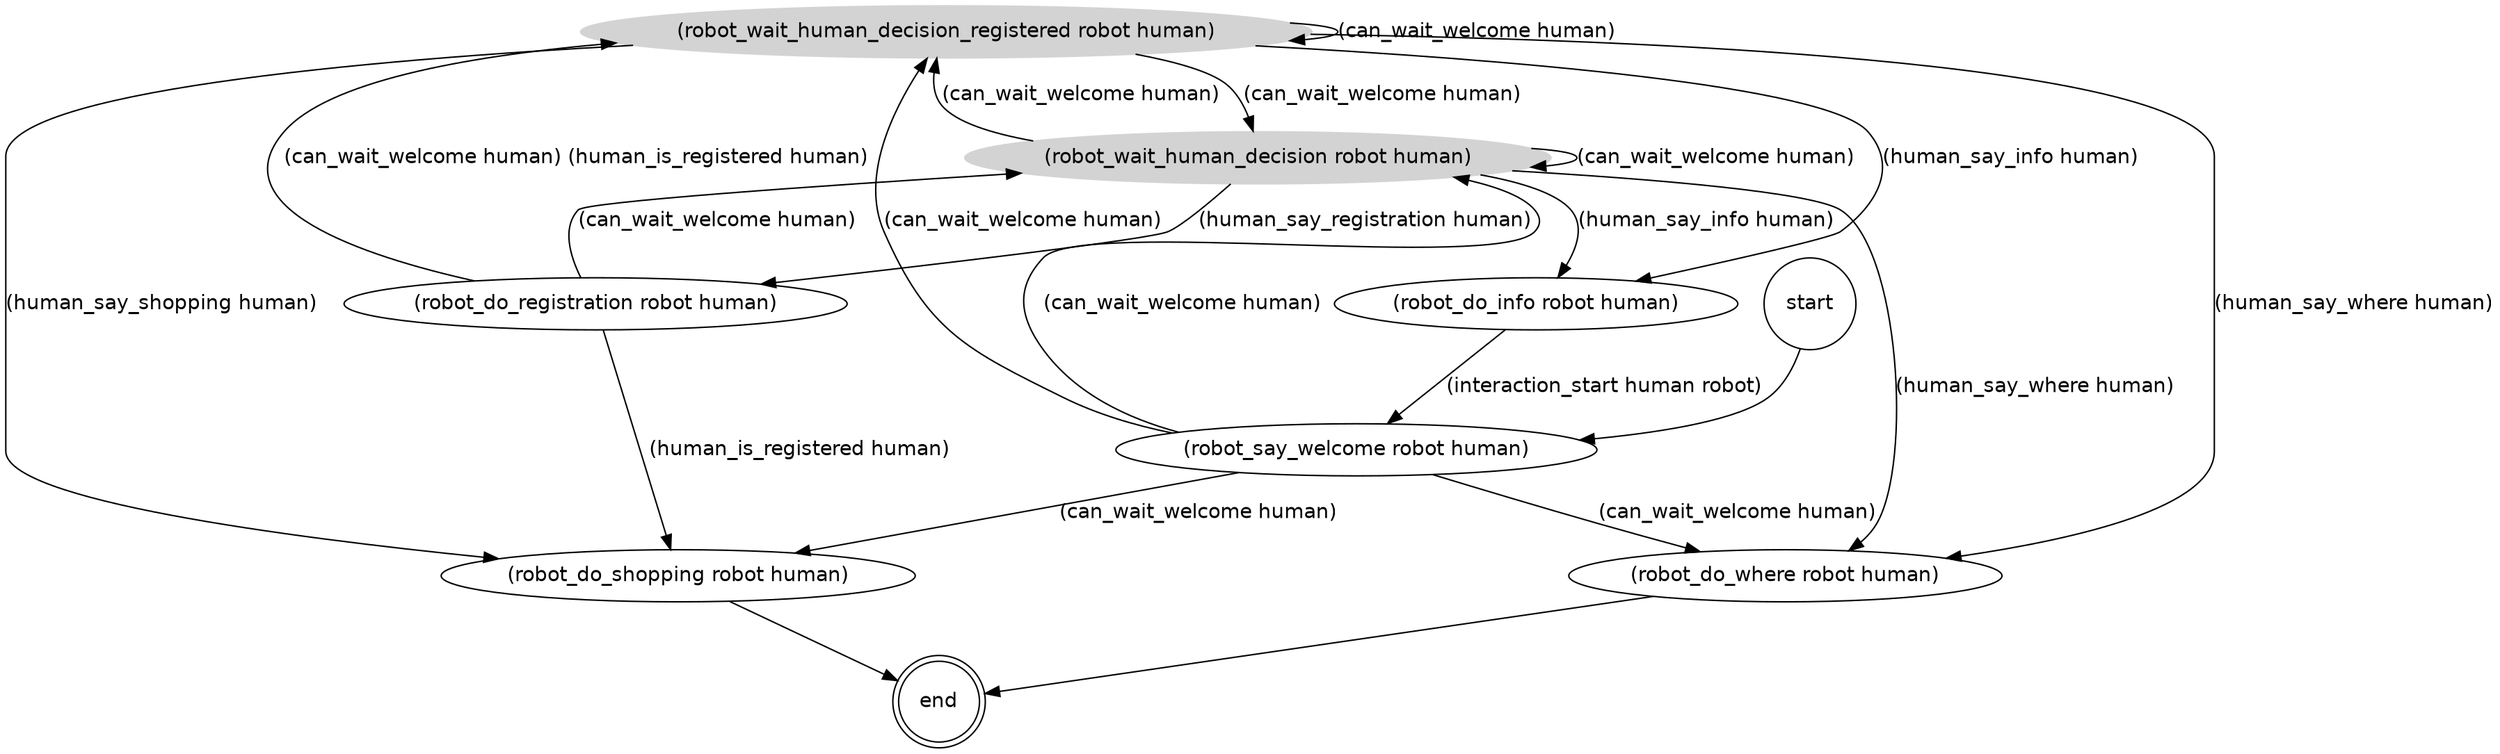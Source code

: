 strict digraph "" {
	graph [fontname=helvetica];
	node [fontname=helvetica,
		label="\N",
		shape=ellipse
	];
	edge [fontname=helvetica];
	"(end)"	 [label=end,
		peripheries=2,
		shape=circle];
	"(robot_do_shopping robot human)" -> "(end)";
	"(robot_do_where robot human)" -> "(end)";
	"(robot_wait_human_decision_registered robot human)"	 [color=lightgrey,
		style=filled];
	"(robot_wait_human_decision_registered robot human)" -> "(robot_do_shopping robot human)"	 [label="(human_say_shopping human)"];
	"(robot_wait_human_decision_registered robot human)" -> "(robot_do_where robot human)"	 [label="(human_say_where human)"];
	"(robot_wait_human_decision_registered robot human)" -> "(robot_wait_human_decision_registered robot human)"	 [label="(can_wait_welcome human)"];
	"(robot_wait_human_decision robot human)"	 [color=lightgrey,
		style=filled];
	"(robot_wait_human_decision_registered robot human)" -> "(robot_wait_human_decision robot human)"	 [label="(can_wait_welcome human)"];
	"(robot_wait_human_decision_registered robot human)" -> "(robot_do_info robot human)"	 [label="(human_say_info human)"];
	"(robot_wait_human_decision robot human)" -> "(robot_do_where robot human)"	 [label="(human_say_where human)"];
	"(robot_wait_human_decision robot human)" -> "(robot_wait_human_decision_registered robot human)"	 [label="(can_wait_welcome human)"];
	"(robot_wait_human_decision robot human)" -> "(robot_wait_human_decision robot human)"	 [label="(can_wait_welcome human)"];
	"(robot_wait_human_decision robot human)" -> "(robot_do_info robot human)"	 [label="(human_say_info human)"];
	"(robot_wait_human_decision robot human)" -> "(robot_do_registration robot human)"	 [label="(human_say_registration human)"];
	"(robot_do_info robot human)" -> "(robot_say_welcome robot human)"	 [label="(interaction_start human robot)"];
	"(robot_say_welcome robot human)" -> "(robot_do_shopping robot human)"	 [label="(can_wait_welcome human)"];
	"(robot_say_welcome robot human)" -> "(robot_do_where robot human)"	 [label="(can_wait_welcome human)"];
	"(robot_say_welcome robot human)" -> "(robot_wait_human_decision_registered robot human)"	 [label="(can_wait_welcome human)"];
	"(robot_say_welcome robot human)" -> "(robot_wait_human_decision robot human)"	 [label="(can_wait_welcome human)"];
	"(robot_do_registration robot human)" -> "(robot_do_shopping robot human)"	 [label="(human_is_registered human)"];
	"(robot_do_registration robot human)" -> "(robot_wait_human_decision_registered robot human)"	 [label="(can_wait_welcome human) (human_is_registered human)"];
	"(robot_do_registration robot human)" -> "(robot_wait_human_decision robot human)"	 [label="(can_wait_welcome human)"];
	"(start)"	 [label=start,
		peripheries=1,
		shape=circle];
	"(start)" -> "(robot_say_welcome robot human)";
}
